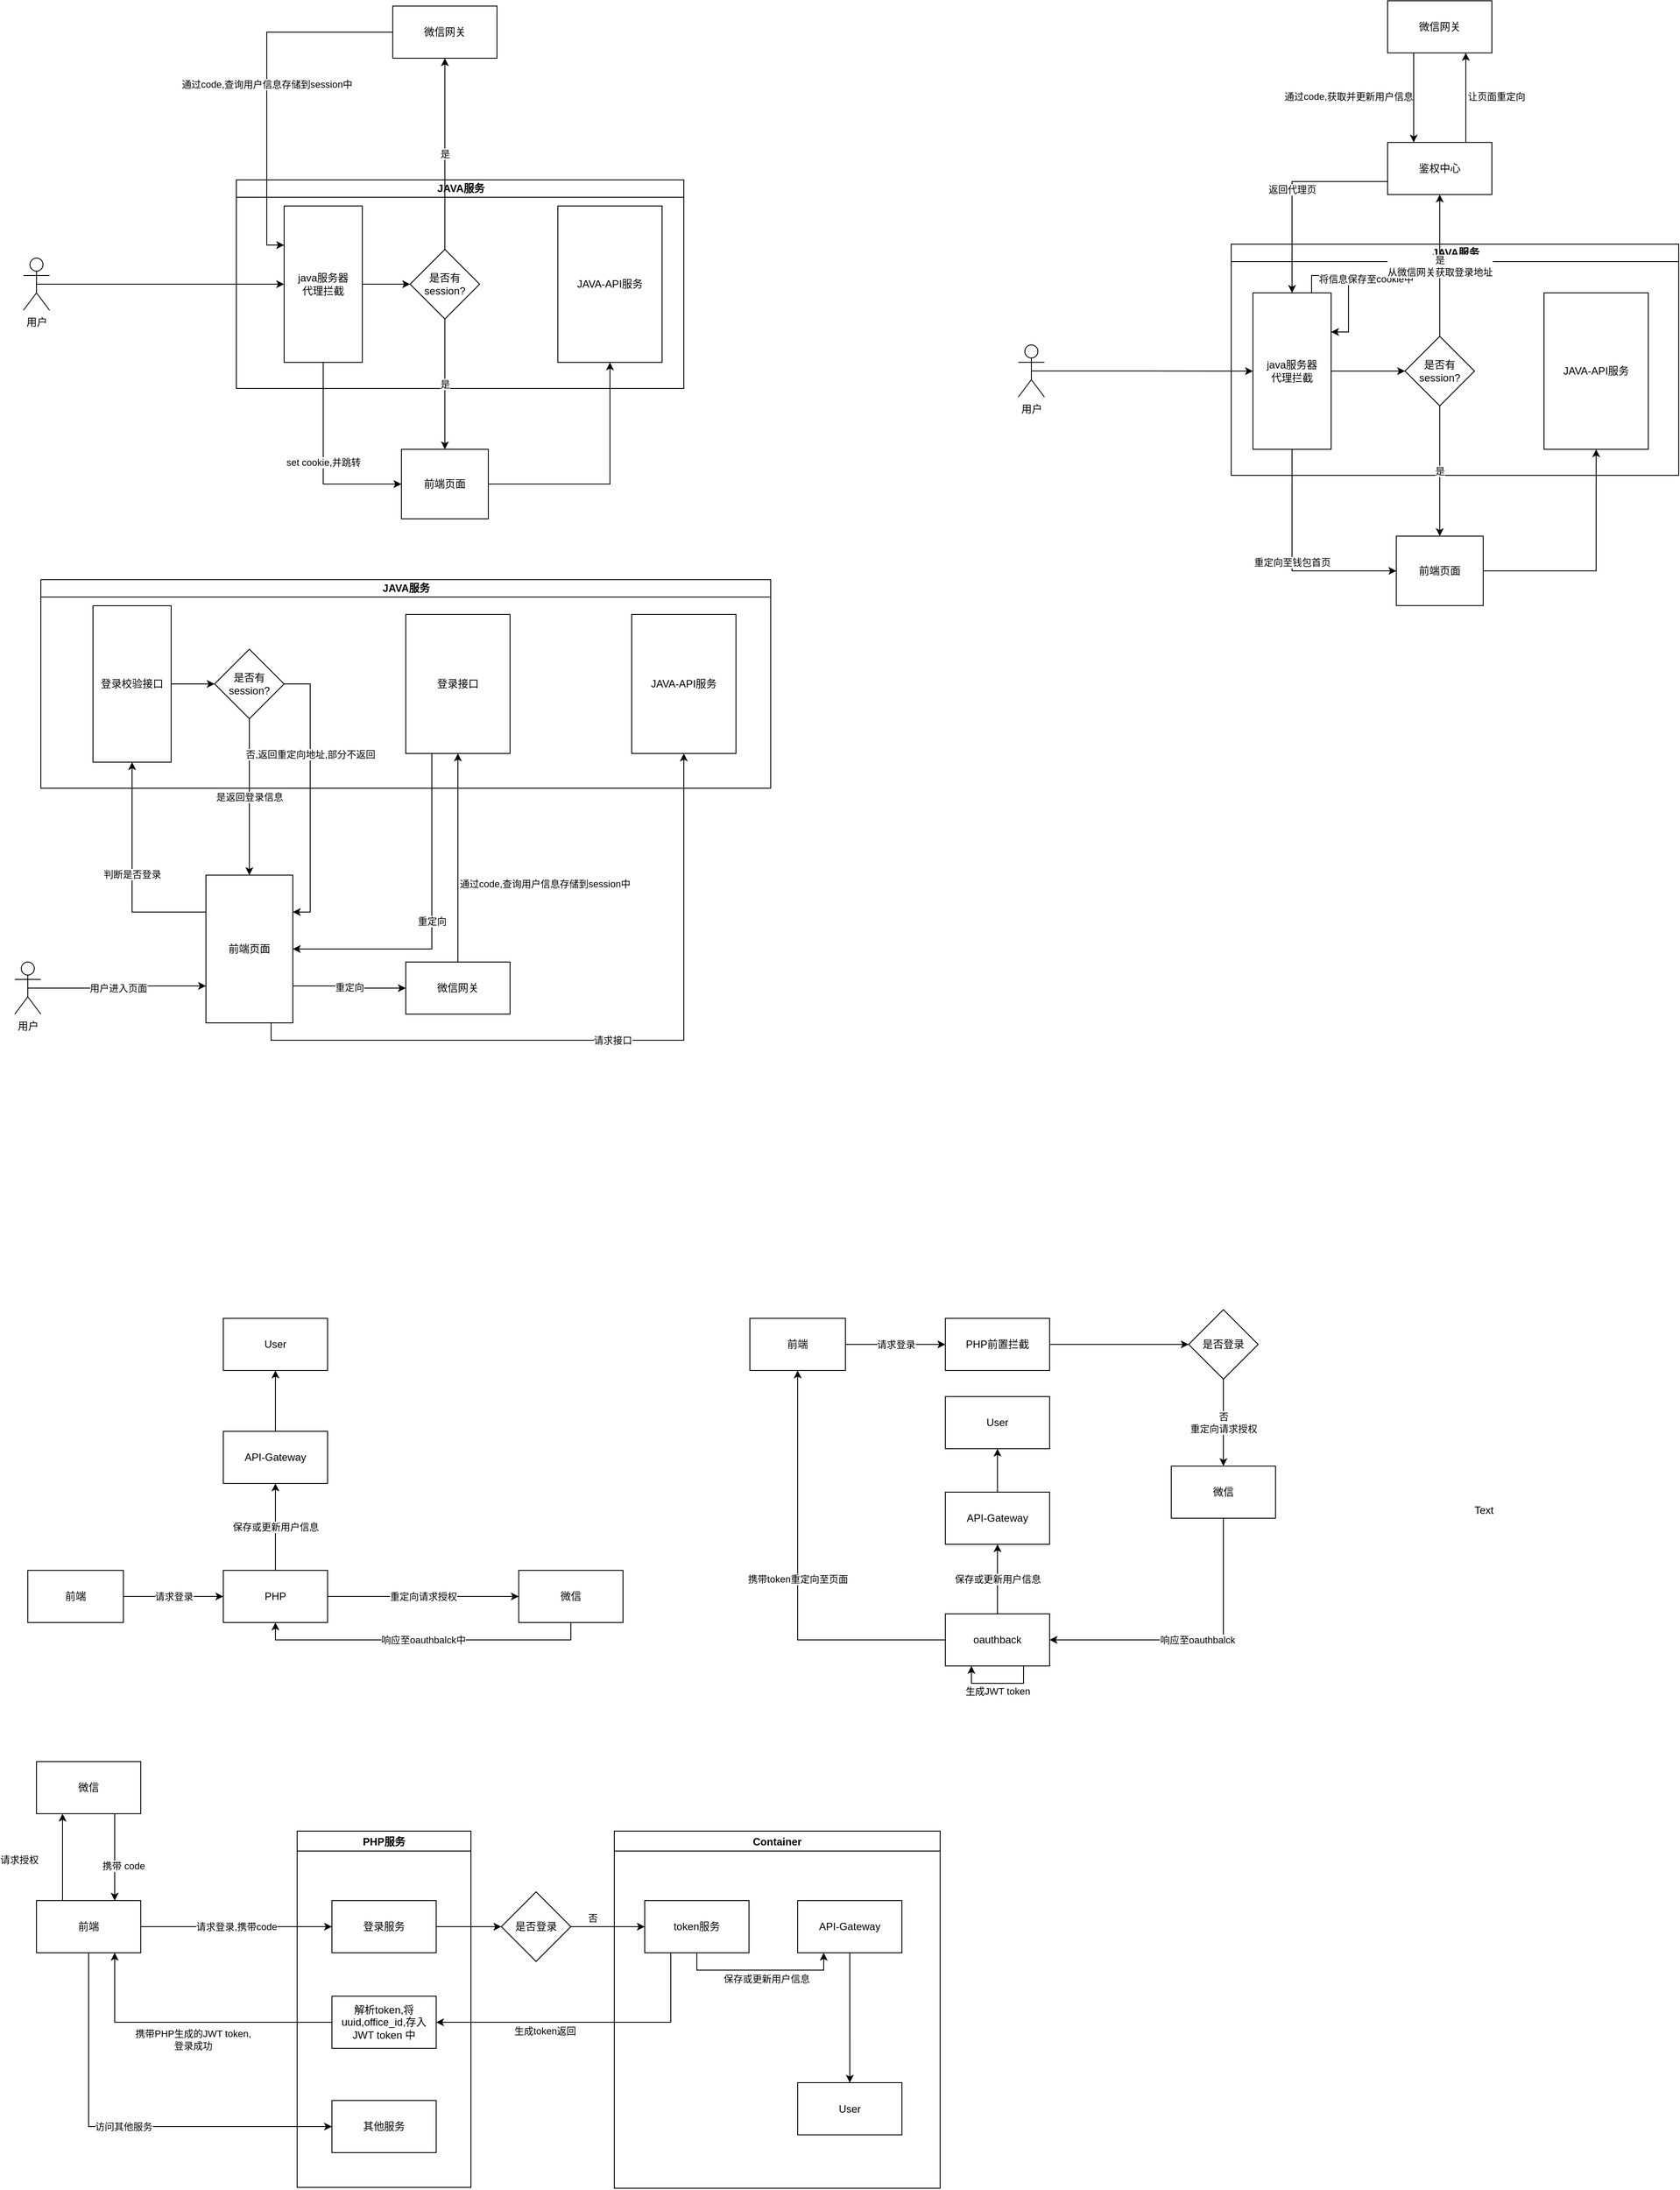 <mxfile pages="1" version="11.2.3" type="github"><diagram id="ZFBAuobEn__pr9jLAsII" name="第 1 页"><mxGraphModel dx="1422" dy="1655" grid="1" gridSize="10" guides="1" tooltips="1" connect="1" arrows="1" fold="1" page="1" pageScale="1" pageWidth="1100" pageHeight="850" background="#FFFFFF" math="0" shadow="0"><root><mxCell id="0"/><mxCell id="1" parent="0"/><mxCell id="5YqJo6QiYUOueP3mv-Mx-4" value="set cookie,并跳转" style="edgeStyle=orthogonalEdgeStyle;rounded=0;orthogonalLoop=1;jettySize=auto;html=1;exitX=0.5;exitY=1;exitDx=0;exitDy=0;entryX=0;entryY=0.5;entryDx=0;entryDy=0;" parent="1" source="5YqJo6QiYUOueP3mv-Mx-1" target="5YqJo6QiYUOueP3mv-Mx-2" edge="1"><mxGeometry relative="1" as="geometry"/></mxCell><mxCell id="5YqJo6QiYUOueP3mv-Mx-6" style="edgeStyle=orthogonalEdgeStyle;rounded=0;orthogonalLoop=1;jettySize=auto;html=1;exitX=1;exitY=0.5;exitDx=0;exitDy=0;entryX=0.5;entryY=1;entryDx=0;entryDy=0;" parent="1" source="5YqJo6QiYUOueP3mv-Mx-2" target="5YqJo6QiYUOueP3mv-Mx-5" edge="1"><mxGeometry relative="1" as="geometry"/></mxCell><mxCell id="5YqJo6QiYUOueP3mv-Mx-2" value="前端页面" style="rounded=0;whiteSpace=wrap;html=1;" parent="1" vertex="1"><mxGeometry x="630" y="360" width="100" height="80" as="geometry"/></mxCell><mxCell id="5YqJo6QiYUOueP3mv-Mx-31" value="JAVA服务" style="swimlane;html=1;startSize=20;horizontal=1;containerType=tree;" parent="1" vertex="1"><mxGeometry x="440" y="50" width="515" height="240" as="geometry"/></mxCell><mxCell id="AHeOL8gglu6n_5h1qj5--10" style="edgeStyle=orthogonalEdgeStyle;rounded=0;orthogonalLoop=1;jettySize=auto;html=1;exitX=1;exitY=0.5;exitDx=0;exitDy=0;entryX=0;entryY=0.5;entryDx=0;entryDy=0;" parent="5YqJo6QiYUOueP3mv-Mx-31" source="5YqJo6QiYUOueP3mv-Mx-1" target="AHeOL8gglu6n_5h1qj5--2" edge="1"><mxGeometry relative="1" as="geometry"/></mxCell><mxCell id="5YqJo6QiYUOueP3mv-Mx-1" value="java服务器&lt;br&gt;代理拦截" style="rounded=0;whiteSpace=wrap;html=1;" parent="5YqJo6QiYUOueP3mv-Mx-31" vertex="1"><mxGeometry x="55" y="30" width="90" height="180" as="geometry"/></mxCell><mxCell id="5YqJo6QiYUOueP3mv-Mx-5" value="JAVA-API服务" style="rounded=0;whiteSpace=wrap;html=1;" parent="5YqJo6QiYUOueP3mv-Mx-31" vertex="1"><mxGeometry x="370" y="30" width="120" height="180" as="geometry"/></mxCell><mxCell id="AHeOL8gglu6n_5h1qj5--2" value="是否有session?" style="rhombus;whiteSpace=wrap;html=1;" parent="5YqJo6QiYUOueP3mv-Mx-31" vertex="1"><mxGeometry x="200" y="80" width="80" height="80" as="geometry"/></mxCell><mxCell id="AHeOL8gglu6n_5h1qj5--3" value="是" style="edgeStyle=orthogonalEdgeStyle;rounded=0;orthogonalLoop=1;jettySize=auto;html=1;exitX=0.5;exitY=0;exitDx=0;exitDy=0;" parent="5YqJo6QiYUOueP3mv-Mx-31" source="AHeOL8gglu6n_5h1qj5--2" edge="1"><mxGeometry relative="1" as="geometry"><mxPoint x="240" y="-140" as="targetPoint"/></mxGeometry></mxCell><mxCell id="5YqJo6QiYUOueP3mv-Mx-35" style="edgeStyle=orthogonalEdgeStyle;rounded=0;orthogonalLoop=1;jettySize=auto;html=1;exitX=0.5;exitY=0.5;exitDx=0;exitDy=0;exitPerimeter=0;entryX=0;entryY=0.5;entryDx=0;entryDy=0;" parent="1" source="5YqJo6QiYUOueP3mv-Mx-32" target="5YqJo6QiYUOueP3mv-Mx-1" edge="1"><mxGeometry relative="1" as="geometry"><mxPoint x="380" y="180" as="targetPoint"/></mxGeometry></mxCell><mxCell id="5YqJo6QiYUOueP3mv-Mx-32" value="用户" style="shape=umlActor;verticalLabelPosition=bottom;labelBackgroundColor=#ffffff;verticalAlign=top;html=1;outlineConnect=0;" parent="1" vertex="1"><mxGeometry x="195" y="140" width="30" height="60" as="geometry"/></mxCell><mxCell id="AHeOL8gglu6n_5h1qj5--4" value="是" style="edgeStyle=orthogonalEdgeStyle;rounded=0;orthogonalLoop=1;jettySize=auto;html=1;exitX=0.5;exitY=1;exitDx=0;exitDy=0;entryX=0.5;entryY=0;entryDx=0;entryDy=0;" parent="1" source="AHeOL8gglu6n_5h1qj5--2" target="5YqJo6QiYUOueP3mv-Mx-2" edge="1"><mxGeometry relative="1" as="geometry"/></mxCell><mxCell id="AHeOL8gglu6n_5h1qj5--12" value="通过code,查询用户信息存储到session中" style="edgeStyle=orthogonalEdgeStyle;rounded=0;orthogonalLoop=1;jettySize=auto;html=1;exitX=0;exitY=0.5;exitDx=0;exitDy=0;entryX=0;entryY=0.25;entryDx=0;entryDy=0;" parent="1" source="AHeOL8gglu6n_5h1qj5--11" target="5YqJo6QiYUOueP3mv-Mx-1" edge="1"><mxGeometry relative="1" as="geometry"/></mxCell><mxCell id="AHeOL8gglu6n_5h1qj5--11" value="微信网关" style="rounded=0;whiteSpace=wrap;html=1;" parent="1" vertex="1"><mxGeometry x="620" y="-150" width="120" height="60" as="geometry"/></mxCell><mxCell id="AHeOL8gglu6n_5h1qj5--15" value="请求接口" style="edgeStyle=orthogonalEdgeStyle;rounded=0;orthogonalLoop=1;jettySize=auto;html=1;exitX=0.75;exitY=1;exitDx=0;exitDy=0;entryX=0.5;entryY=1;entryDx=0;entryDy=0;" parent="1" source="AHeOL8gglu6n_5h1qj5--16" target="AHeOL8gglu6n_5h1qj5--20" edge="1"><mxGeometry relative="1" as="geometry"/></mxCell><mxCell id="AHeOL8gglu6n_5h1qj5--74" value="判断是否登录" style="edgeStyle=orthogonalEdgeStyle;rounded=0;orthogonalLoop=1;jettySize=auto;html=1;exitX=0;exitY=0.25;exitDx=0;exitDy=0;entryX=0.5;entryY=1;entryDx=0;entryDy=0;" parent="1" source="AHeOL8gglu6n_5h1qj5--16" target="AHeOL8gglu6n_5h1qj5--19" edge="1"><mxGeometry relative="1" as="geometry"/></mxCell><mxCell id="AHeOL8gglu6n_5h1qj5--87" value="重定向" style="edgeStyle=orthogonalEdgeStyle;rounded=0;orthogonalLoop=1;jettySize=auto;html=1;exitX=1;exitY=0.75;exitDx=0;exitDy=0;entryX=0;entryY=0.5;entryDx=0;entryDy=0;" parent="1" source="AHeOL8gglu6n_5h1qj5--16" target="AHeOL8gglu6n_5h1qj5--27" edge="1"><mxGeometry relative="1" as="geometry"/></mxCell><mxCell id="AHeOL8gglu6n_5h1qj5--16" value="前端页面" style="rounded=0;whiteSpace=wrap;html=1;" parent="1" vertex="1"><mxGeometry x="405" y="850" width="100" height="170" as="geometry"/></mxCell><mxCell id="AHeOL8gglu6n_5h1qj5--17" value="JAVA服务" style="swimlane;html=1;startSize=20;horizontal=1;containerType=tree;" parent="1" vertex="1"><mxGeometry x="215" y="510" width="840" height="240" as="geometry"/></mxCell><mxCell id="AHeOL8gglu6n_5h1qj5--18" style="edgeStyle=orthogonalEdgeStyle;rounded=0;orthogonalLoop=1;jettySize=auto;html=1;exitX=1;exitY=0.5;exitDx=0;exitDy=0;entryX=0;entryY=0.5;entryDx=0;entryDy=0;" parent="AHeOL8gglu6n_5h1qj5--17" source="AHeOL8gglu6n_5h1qj5--19" target="AHeOL8gglu6n_5h1qj5--21" edge="1"><mxGeometry relative="1" as="geometry"/></mxCell><mxCell id="AHeOL8gglu6n_5h1qj5--19" value="登录校验接口" style="rounded=0;whiteSpace=wrap;html=1;" parent="AHeOL8gglu6n_5h1qj5--17" vertex="1"><mxGeometry x="60" y="30" width="90" height="180" as="geometry"/></mxCell><mxCell id="AHeOL8gglu6n_5h1qj5--20" value="JAVA-API服务" style="rounded=0;whiteSpace=wrap;html=1;" parent="AHeOL8gglu6n_5h1qj5--17" vertex="1"><mxGeometry x="680" y="40" width="120" height="160" as="geometry"/></mxCell><mxCell id="AHeOL8gglu6n_5h1qj5--21" value="是否有session?" style="rhombus;whiteSpace=wrap;html=1;" parent="AHeOL8gglu6n_5h1qj5--17" vertex="1"><mxGeometry x="200" y="80" width="80" height="80" as="geometry"/></mxCell><mxCell id="AHeOL8gglu6n_5h1qj5--81" value="登录接口" style="rounded=0;whiteSpace=wrap;html=1;" parent="AHeOL8gglu6n_5h1qj5--17" vertex="1"><mxGeometry x="420" y="40" width="120" height="160" as="geometry"/></mxCell><mxCell id="AHeOL8gglu6n_5h1qj5--23" value="用户进入页面" style="edgeStyle=orthogonalEdgeStyle;rounded=0;orthogonalLoop=1;jettySize=auto;html=1;exitX=0.5;exitY=0.5;exitDx=0;exitDy=0;exitPerimeter=0;entryX=0;entryY=0.75;entryDx=0;entryDy=0;" parent="1" source="AHeOL8gglu6n_5h1qj5--24" target="AHeOL8gglu6n_5h1qj5--16" edge="1"><mxGeometry relative="1" as="geometry"><mxPoint x="187" y="640" as="targetPoint"/></mxGeometry></mxCell><mxCell id="AHeOL8gglu6n_5h1qj5--24" value="用户" style="shape=umlActor;verticalLabelPosition=bottom;labelBackgroundColor=#ffffff;verticalAlign=top;html=1;outlineConnect=0;" parent="1" vertex="1"><mxGeometry x="185" y="950" width="30" height="60" as="geometry"/></mxCell><mxCell id="AHeOL8gglu6n_5h1qj5--25" value="是返回登录信息" style="edgeStyle=orthogonalEdgeStyle;rounded=0;orthogonalLoop=1;jettySize=auto;html=1;exitX=0.5;exitY=1;exitDx=0;exitDy=0;entryX=0.5;entryY=0;entryDx=0;entryDy=0;" parent="1" source="AHeOL8gglu6n_5h1qj5--21" target="AHeOL8gglu6n_5h1qj5--16" edge="1"><mxGeometry relative="1" as="geometry"/></mxCell><mxCell id="AHeOL8gglu6n_5h1qj5--26" value="通过code,查询用户信息存储到session中" style="edgeStyle=orthogonalEdgeStyle;rounded=0;orthogonalLoop=1;jettySize=auto;html=1;exitX=0.5;exitY=0;exitDx=0;exitDy=0;entryX=0.5;entryY=1;entryDx=0;entryDy=0;" parent="1" source="AHeOL8gglu6n_5h1qj5--27" target="AHeOL8gglu6n_5h1qj5--81" edge="1"><mxGeometry x="-0.25" y="-100" relative="1" as="geometry"><mxPoint as="offset"/></mxGeometry></mxCell><mxCell id="AHeOL8gglu6n_5h1qj5--27" value="微信网关" style="rounded=0;whiteSpace=wrap;html=1;" parent="1" vertex="1"><mxGeometry x="635" y="950" width="120" height="60" as="geometry"/></mxCell><mxCell id="AHeOL8gglu6n_5h1qj5--22" value="否,返回重定向地址,部分不返回" style="edgeStyle=orthogonalEdgeStyle;rounded=0;orthogonalLoop=1;jettySize=auto;html=1;exitX=1;exitY=0.5;exitDx=0;exitDy=0;entryX=1;entryY=0.25;entryDx=0;entryDy=0;" parent="1" source="AHeOL8gglu6n_5h1qj5--21" target="AHeOL8gglu6n_5h1qj5--16" edge="1"><mxGeometry x="-0.294" relative="1" as="geometry"><mxPoint x="487" y="370" as="targetPoint"/><mxPoint as="offset"/></mxGeometry></mxCell><mxCell id="AHeOL8gglu6n_5h1qj5--89" value="重定向" style="edgeStyle=orthogonalEdgeStyle;rounded=0;orthogonalLoop=1;jettySize=auto;html=1;exitX=0.25;exitY=1;exitDx=0;exitDy=0;entryX=1;entryY=0.5;entryDx=0;entryDy=0;" parent="1" source="AHeOL8gglu6n_5h1qj5--81" target="AHeOL8gglu6n_5h1qj5--16" edge="1"><mxGeometry relative="1" as="geometry"/></mxCell><mxCell id="AHeOL8gglu6n_5h1qj5--90" value="重定向至钱包首页" style="edgeStyle=orthogonalEdgeStyle;rounded=0;orthogonalLoop=1;jettySize=auto;html=1;exitX=0.5;exitY=1;exitDx=0;exitDy=0;entryX=0;entryY=0.5;entryDx=0;entryDy=0;" parent="1" source="AHeOL8gglu6n_5h1qj5--95" target="AHeOL8gglu6n_5h1qj5--92" edge="1"><mxGeometry relative="1" as="geometry"/></mxCell><mxCell id="AHeOL8gglu6n_5h1qj5--91" style="edgeStyle=orthogonalEdgeStyle;rounded=0;orthogonalLoop=1;jettySize=auto;html=1;exitX=1;exitY=0.5;exitDx=0;exitDy=0;entryX=0.5;entryY=1;entryDx=0;entryDy=0;" parent="1" source="AHeOL8gglu6n_5h1qj5--92" target="AHeOL8gglu6n_5h1qj5--96" edge="1"><mxGeometry relative="1" as="geometry"/></mxCell><mxCell id="AHeOL8gglu6n_5h1qj5--92" value="前端页面" style="rounded=0;whiteSpace=wrap;html=1;" parent="1" vertex="1"><mxGeometry x="1775" y="459.882" width="100" height="80" as="geometry"/></mxCell><mxCell id="AHeOL8gglu6n_5h1qj5--93" value="JAVA服务" style="swimlane;html=1;startSize=20;horizontal=1;containerType=tree;" parent="1" vertex="1"><mxGeometry x="1585" y="124" width="515" height="266" as="geometry"/></mxCell><mxCell id="AHeOL8gglu6n_5h1qj5--94" style="edgeStyle=orthogonalEdgeStyle;rounded=0;orthogonalLoop=1;jettySize=auto;html=1;exitX=1;exitY=0.5;exitDx=0;exitDy=0;entryX=0;entryY=0.5;entryDx=0;entryDy=0;" parent="AHeOL8gglu6n_5h1qj5--93" source="AHeOL8gglu6n_5h1qj5--95" target="AHeOL8gglu6n_5h1qj5--97" edge="1"><mxGeometry relative="1" as="geometry"/></mxCell><mxCell id="AHeOL8gglu6n_5h1qj5--95" value="java服务器&lt;br&gt;代理拦截" style="rounded=0;whiteSpace=wrap;html=1;" parent="AHeOL8gglu6n_5h1qj5--93" vertex="1"><mxGeometry x="25" y="56" width="90" height="180" as="geometry"/></mxCell><mxCell id="AHeOL8gglu6n_5h1qj5--96" value="JAVA-API服务" style="rounded=0;whiteSpace=wrap;html=1;" parent="AHeOL8gglu6n_5h1qj5--93" vertex="1"><mxGeometry x="360" y="56" width="120" height="180" as="geometry"/></mxCell><mxCell id="AHeOL8gglu6n_5h1qj5--97" value="是否有session?" style="rhombus;whiteSpace=wrap;html=1;" parent="AHeOL8gglu6n_5h1qj5--93" vertex="1"><mxGeometry x="200" y="106" width="80" height="80" as="geometry"/></mxCell><mxCell id="7YUyUTZiiHRfd_NwA4ak-49" value="将信息保存至cookie中" style="edgeStyle=orthogonalEdgeStyle;rounded=0;orthogonalLoop=1;jettySize=auto;html=1;exitX=0.75;exitY=0;exitDx=0;exitDy=0;entryX=1;entryY=0.25;entryDx=0;entryDy=0;" edge="1" parent="AHeOL8gglu6n_5h1qj5--93" source="AHeOL8gglu6n_5h1qj5--95" target="AHeOL8gglu6n_5h1qj5--95"><mxGeometry x="-0.102" y="20" relative="1" as="geometry"><mxPoint as="offset"/></mxGeometry></mxCell><mxCell id="AHeOL8gglu6n_5h1qj5--99" style="edgeStyle=orthogonalEdgeStyle;rounded=0;orthogonalLoop=1;jettySize=auto;html=1;exitX=0.5;exitY=0.5;exitDx=0;exitDy=0;exitPerimeter=0;entryX=0;entryY=0.5;entryDx=0;entryDy=0;" parent="1" source="AHeOL8gglu6n_5h1qj5--100" target="AHeOL8gglu6n_5h1qj5--95" edge="1"><mxGeometry relative="1" as="geometry"><mxPoint x="1525" y="279.882" as="targetPoint"/></mxGeometry></mxCell><mxCell id="AHeOL8gglu6n_5h1qj5--100" value="用户" style="shape=umlActor;verticalLabelPosition=bottom;labelBackgroundColor=#ffffff;verticalAlign=top;html=1;outlineConnect=0;" parent="1" vertex="1"><mxGeometry x="1340" y="239.882" width="30" height="60" as="geometry"/></mxCell><mxCell id="AHeOL8gglu6n_5h1qj5--101" value="是" style="edgeStyle=orthogonalEdgeStyle;rounded=0;orthogonalLoop=1;jettySize=auto;html=1;exitX=0.5;exitY=1;exitDx=0;exitDy=0;entryX=0.5;entryY=0;entryDx=0;entryDy=0;" parent="1" source="AHeOL8gglu6n_5h1qj5--97" target="AHeOL8gglu6n_5h1qj5--92" edge="1"><mxGeometry relative="1" as="geometry"/></mxCell><mxCell id="AHeOL8gglu6n_5h1qj5--102" value="通过code,获取并更新用户信息" style="edgeStyle=orthogonalEdgeStyle;rounded=0;orthogonalLoop=1;jettySize=auto;html=1;exitX=0.25;exitY=1;exitDx=0;exitDy=0;entryX=0.25;entryY=0;entryDx=0;entryDy=0;" parent="1" source="7YUyUTZiiHRfd_NwA4ak-44" target="AHeOL8gglu6n_5h1qj5--103" edge="1"><mxGeometry x="-0.029" y="-75" relative="1" as="geometry"><mxPoint as="offset"/></mxGeometry></mxCell><mxCell id="7YUyUTZiiHRfd_NwA4ak-47" value="让页面重定向" style="edgeStyle=orthogonalEdgeStyle;rounded=0;orthogonalLoop=1;jettySize=auto;html=1;exitX=0.75;exitY=0;exitDx=0;exitDy=0;entryX=0.75;entryY=1;entryDx=0;entryDy=0;" edge="1" parent="1" source="AHeOL8gglu6n_5h1qj5--103" target="7YUyUTZiiHRfd_NwA4ak-44"><mxGeometry x="0.029" y="-35" relative="1" as="geometry"><mxPoint as="offset"/></mxGeometry></mxCell><mxCell id="7YUyUTZiiHRfd_NwA4ak-48" value="返回代理页" style="edgeStyle=orthogonalEdgeStyle;rounded=0;orthogonalLoop=1;jettySize=auto;html=1;exitX=0;exitY=0.75;exitDx=0;exitDy=0;entryX=0.5;entryY=0;entryDx=0;entryDy=0;" edge="1" parent="1" source="AHeOL8gglu6n_5h1qj5--103" target="AHeOL8gglu6n_5h1qj5--95"><mxGeometry relative="1" as="geometry"/></mxCell><mxCell id="AHeOL8gglu6n_5h1qj5--103" value="鉴权中心" style="rounded=0;whiteSpace=wrap;html=1;" parent="1" vertex="1"><mxGeometry x="1765" y="6.882" width="120" height="60" as="geometry"/></mxCell><mxCell id="AHeOL8gglu6n_5h1qj5--107" value="请求登录" style="edgeStyle=orthogonalEdgeStyle;rounded=0;orthogonalLoop=1;jettySize=auto;html=1;exitX=1;exitY=0.5;exitDx=0;exitDy=0;entryX=0;entryY=0.5;entryDx=0;entryDy=0;" parent="1" source="AHeOL8gglu6n_5h1qj5--104" target="AHeOL8gglu6n_5h1qj5--105" edge="1"><mxGeometry relative="1" as="geometry"/></mxCell><mxCell id="AHeOL8gglu6n_5h1qj5--104" value="前端" style="rounded=0;whiteSpace=wrap;html=1;" parent="1" vertex="1"><mxGeometry x="200" y="1650" width="110" height="60" as="geometry"/></mxCell><mxCell id="AHeOL8gglu6n_5h1qj5--108" value="重定向请求授权" style="edgeStyle=orthogonalEdgeStyle;rounded=0;orthogonalLoop=1;jettySize=auto;html=1;exitX=1;exitY=0.5;exitDx=0;exitDy=0;entryX=0;entryY=0.5;entryDx=0;entryDy=0;" parent="1" source="AHeOL8gglu6n_5h1qj5--105" target="AHeOL8gglu6n_5h1qj5--109" edge="1"><mxGeometry relative="1" as="geometry"><mxPoint x="660" y="1720" as="targetPoint"/></mxGeometry></mxCell><mxCell id="AHeOL8gglu6n_5h1qj5--112" value="保存或更新用户信息" style="edgeStyle=orthogonalEdgeStyle;rounded=0;orthogonalLoop=1;jettySize=auto;html=1;exitX=0.5;exitY=0;exitDx=0;exitDy=0;entryX=0.5;entryY=1;entryDx=0;entryDy=0;" parent="1" source="AHeOL8gglu6n_5h1qj5--105" target="AHeOL8gglu6n_5h1qj5--113" edge="1"><mxGeometry relative="1" as="geometry"><mxPoint x="485" y="1580" as="targetPoint"/></mxGeometry></mxCell><mxCell id="AHeOL8gglu6n_5h1qj5--105" value="PHP" style="rounded=0;whiteSpace=wrap;html=1;" parent="1" vertex="1"><mxGeometry x="425" y="1650" width="120" height="60" as="geometry"/></mxCell><mxCell id="AHeOL8gglu6n_5h1qj5--110" value="响应至oauthbalck中" style="edgeStyle=orthogonalEdgeStyle;rounded=0;orthogonalLoop=1;jettySize=auto;html=1;exitX=0.5;exitY=1;exitDx=0;exitDy=0;entryX=0.5;entryY=1;entryDx=0;entryDy=0;" parent="1" source="AHeOL8gglu6n_5h1qj5--109" target="AHeOL8gglu6n_5h1qj5--105" edge="1"><mxGeometry relative="1" as="geometry"/></mxCell><mxCell id="AHeOL8gglu6n_5h1qj5--109" value="微信" style="rounded=0;whiteSpace=wrap;html=1;" parent="1" vertex="1"><mxGeometry x="765" y="1650" width="120" height="60" as="geometry"/></mxCell><mxCell id="AHeOL8gglu6n_5h1qj5--111" value="User" style="rounded=0;whiteSpace=wrap;html=1;" parent="1" vertex="1"><mxGeometry x="425" y="1360" width="120" height="60" as="geometry"/></mxCell><mxCell id="AHeOL8gglu6n_5h1qj5--115" style="edgeStyle=orthogonalEdgeStyle;rounded=0;orthogonalLoop=1;jettySize=auto;html=1;exitX=0.5;exitY=0;exitDx=0;exitDy=0;entryX=0.5;entryY=1;entryDx=0;entryDy=0;" parent="1" source="AHeOL8gglu6n_5h1qj5--113" target="AHeOL8gglu6n_5h1qj5--111" edge="1"><mxGeometry relative="1" as="geometry"/></mxCell><mxCell id="AHeOL8gglu6n_5h1qj5--113" value="API-Gateway" style="rounded=0;whiteSpace=wrap;html=1;" parent="1" vertex="1"><mxGeometry x="425" y="1490" width="120" height="60" as="geometry"/></mxCell><mxCell id="AHeOL8gglu6n_5h1qj5--116" value="请求登录" style="edgeStyle=orthogonalEdgeStyle;rounded=0;orthogonalLoop=1;jettySize=auto;html=1;exitX=1;exitY=0.5;exitDx=0;exitDy=0;entryX=0;entryY=0.5;entryDx=0;entryDy=0;" parent="1" source="AHeOL8gglu6n_5h1qj5--117" target="AHeOL8gglu6n_5h1qj5--120" edge="1"><mxGeometry relative="1" as="geometry"/></mxCell><mxCell id="AHeOL8gglu6n_5h1qj5--117" value="前端" style="rounded=0;whiteSpace=wrap;html=1;" parent="1" vertex="1"><mxGeometry x="1031" y="1360" width="110" height="60" as="geometry"/></mxCell><mxCell id="AHeOL8gglu6n_5h1qj5--118" value="否&lt;br&gt;重定向请求授权" style="edgeStyle=orthogonalEdgeStyle;rounded=0;orthogonalLoop=1;jettySize=auto;html=1;entryX=0.5;entryY=0;entryDx=0;entryDy=0;exitX=0.5;exitY=1;exitDx=0;exitDy=0;" parent="1" source="AHeOL8gglu6n_5h1qj5--126" target="AHeOL8gglu6n_5h1qj5--122" edge="1"><mxGeometry relative="1" as="geometry"><mxPoint x="1491" y="1430" as="targetPoint"/><mxPoint x="1666" y="1390" as="sourcePoint"/></mxGeometry></mxCell><mxCell id="AHeOL8gglu6n_5h1qj5--119" value="保存或更新用户信息" style="edgeStyle=orthogonalEdgeStyle;rounded=0;orthogonalLoop=1;jettySize=auto;html=1;exitX=0.5;exitY=0;exitDx=0;exitDy=0;entryX=0.5;entryY=1;entryDx=0;entryDy=0;" parent="1" source="AHeOL8gglu6n_5h1qj5--129" target="AHeOL8gglu6n_5h1qj5--125" edge="1"><mxGeometry relative="1" as="geometry"><mxPoint x="1316" y="1290" as="targetPoint"/></mxGeometry></mxCell><mxCell id="AHeOL8gglu6n_5h1qj5--127" style="edgeStyle=orthogonalEdgeStyle;rounded=0;orthogonalLoop=1;jettySize=auto;html=1;exitX=1;exitY=0.5;exitDx=0;exitDy=0;" parent="1" source="AHeOL8gglu6n_5h1qj5--120" target="AHeOL8gglu6n_5h1qj5--126" edge="1"><mxGeometry relative="1" as="geometry"/></mxCell><mxCell id="AHeOL8gglu6n_5h1qj5--120" value="PHP前置拦截" style="rounded=0;whiteSpace=wrap;html=1;" parent="1" vertex="1"><mxGeometry x="1256" y="1360" width="120" height="60" as="geometry"/></mxCell><mxCell id="AHeOL8gglu6n_5h1qj5--121" value="响应至oauthbalck" style="edgeStyle=orthogonalEdgeStyle;rounded=0;orthogonalLoop=1;jettySize=auto;html=1;exitX=0.5;exitY=1;exitDx=0;exitDy=0;entryX=1;entryY=0.5;entryDx=0;entryDy=0;" parent="1" source="AHeOL8gglu6n_5h1qj5--122" target="AHeOL8gglu6n_5h1qj5--129" edge="1"><mxGeometry relative="1" as="geometry"/></mxCell><mxCell id="AHeOL8gglu6n_5h1qj5--122" value="微信" style="rounded=0;whiteSpace=wrap;html=1;" parent="1" vertex="1"><mxGeometry x="1516" y="1530" width="120" height="60" as="geometry"/></mxCell><mxCell id="AHeOL8gglu6n_5h1qj5--123" value="User" style="rounded=0;whiteSpace=wrap;html=1;" parent="1" vertex="1"><mxGeometry x="1256" y="1450" width="120" height="60" as="geometry"/></mxCell><mxCell id="AHeOL8gglu6n_5h1qj5--124" style="edgeStyle=orthogonalEdgeStyle;rounded=0;orthogonalLoop=1;jettySize=auto;html=1;exitX=0.5;exitY=0;exitDx=0;exitDy=0;entryX=0.5;entryY=1;entryDx=0;entryDy=0;" parent="1" source="AHeOL8gglu6n_5h1qj5--125" target="AHeOL8gglu6n_5h1qj5--123" edge="1"><mxGeometry relative="1" as="geometry"/></mxCell><mxCell id="AHeOL8gglu6n_5h1qj5--125" value="API-Gateway" style="rounded=0;whiteSpace=wrap;html=1;" parent="1" vertex="1"><mxGeometry x="1256" y="1560" width="120" height="60" as="geometry"/></mxCell><mxCell id="AHeOL8gglu6n_5h1qj5--126" value="是否登录" style="rhombus;whiteSpace=wrap;html=1;" parent="1" vertex="1"><mxGeometry x="1536" y="1350" width="80" height="80" as="geometry"/></mxCell><mxCell id="AHeOL8gglu6n_5h1qj5--130" value="携带token重定向至页面" style="edgeStyle=orthogonalEdgeStyle;rounded=0;orthogonalLoop=1;jettySize=auto;html=1;exitX=0;exitY=0.5;exitDx=0;exitDy=0;entryX=0.5;entryY=1;entryDx=0;entryDy=0;" parent="1" source="AHeOL8gglu6n_5h1qj5--129" target="AHeOL8gglu6n_5h1qj5--117" edge="1"><mxGeometry relative="1" as="geometry"/></mxCell><mxCell id="AHeOL8gglu6n_5h1qj5--129" value="oauthback" style="rounded=0;whiteSpace=wrap;html=1;" parent="1" vertex="1"><mxGeometry x="1256" y="1700" width="120" height="60" as="geometry"/></mxCell><mxCell id="7YUyUTZiiHRfd_NwA4ak-43" value="生成JWT token" style="edgeStyle=orthogonalEdgeStyle;rounded=0;orthogonalLoop=1;jettySize=auto;html=1;exitX=0.75;exitY=1;exitDx=0;exitDy=0;entryX=0.25;entryY=1;entryDx=0;entryDy=0;" edge="1" parent="1" source="AHeOL8gglu6n_5h1qj5--129" target="AHeOL8gglu6n_5h1qj5--129"><mxGeometry x="0.01" y="9" relative="1" as="geometry"><mxPoint as="offset"/></mxGeometry></mxCell><mxCell id="7YUyUTZiiHRfd_NwA4ak-44" value="微信网关" style="rounded=0;whiteSpace=wrap;html=1;" vertex="1" parent="1"><mxGeometry x="1765" y="-156.118" width="120" height="60" as="geometry"/></mxCell><mxCell id="AHeOL8gglu6n_5h1qj5--98" value="是&lt;br&gt;从微信网关获取登录地址" style="edgeStyle=orthogonalEdgeStyle;rounded=0;orthogonalLoop=1;jettySize=auto;html=1;exitX=0.5;exitY=0;exitDx=0;exitDy=0;entryX=0.5;entryY=1;entryDx=0;entryDy=0;" parent="1" source="AHeOL8gglu6n_5h1qj5--97" edge="1" target="AHeOL8gglu6n_5h1qj5--103"><mxGeometry relative="1" as="geometry"><mxPoint x="1825" y="-16" as="targetPoint"/></mxGeometry></mxCell><mxCell id="7YUyUTZiiHRfd_NwA4ak-50" value="Text" style="text;html=1;resizable=0;points=[];autosize=1;align=left;verticalAlign=top;spacingTop=-4;" vertex="1" parent="1"><mxGeometry x="1863" y="1571" width="40" height="20" as="geometry"/></mxCell><mxCell id="AHeOL8gglu6n_5h1qj5--131" value="请求登录,携带code" style="edgeStyle=orthogonalEdgeStyle;rounded=0;orthogonalLoop=1;jettySize=auto;html=1;exitX=1;exitY=0.5;exitDx=0;exitDy=0;entryX=0;entryY=0.5;entryDx=0;entryDy=0;" parent="1" source="AHeOL8gglu6n_5h1qj5--132" target="AHeOL8gglu6n_5h1qj5--136" edge="1"><mxGeometry relative="1" as="geometry"/></mxCell><mxCell id="7YUyUTZiiHRfd_NwA4ak-9" value="访问其他服务" style="edgeStyle=orthogonalEdgeStyle;rounded=0;orthogonalLoop=1;jettySize=auto;html=1;exitX=0.5;exitY=1;exitDx=0;exitDy=0;entryX=0;entryY=0.5;entryDx=0;entryDy=0;" edge="1" parent="1" source="AHeOL8gglu6n_5h1qj5--132" target="AHeOL8gglu6n_5h1qj5--144"><mxGeometry relative="1" as="geometry"/></mxCell><mxCell id="AHeOL8gglu6n_5h1qj5--132" value="前端" style="rounded=0;whiteSpace=wrap;html=1;" parent="1" vertex="1"><mxGeometry x="210" y="2030" width="120" height="60" as="geometry"/></mxCell><mxCell id="AHeOL8gglu6n_5h1qj5--133" value="请求授权" style="edgeStyle=orthogonalEdgeStyle;rounded=0;orthogonalLoop=1;jettySize=auto;html=1;entryX=0.25;entryY=1;entryDx=0;entryDy=0;exitX=0.25;exitY=0;exitDx=0;exitDy=0;" parent="1" source="AHeOL8gglu6n_5h1qj5--132" target="AHeOL8gglu6n_5h1qj5--138" edge="1"><mxGeometry x="-0.063" y="50" relative="1" as="geometry"><mxPoint x="651" y="2110" as="targetPoint"/><mxPoint x="826" y="2070" as="sourcePoint"/><mxPoint as="offset"/></mxGeometry></mxCell><mxCell id="AHeOL8gglu6n_5h1qj5--135" style="edgeStyle=orthogonalEdgeStyle;rounded=0;orthogonalLoop=1;jettySize=auto;html=1;exitX=1;exitY=0.5;exitDx=0;exitDy=0;" parent="1" source="AHeOL8gglu6n_5h1qj5--136" target="AHeOL8gglu6n_5h1qj5--142" edge="1"><mxGeometry relative="1" as="geometry"/></mxCell><mxCell id="7YUyUTZiiHRfd_NwA4ak-8" value="携带PHP生成的JWT token,&lt;br&gt;登录成功" style="edgeStyle=orthogonalEdgeStyle;rounded=0;orthogonalLoop=1;jettySize=auto;html=1;exitX=0;exitY=0.5;exitDx=0;exitDy=0;entryX=0.75;entryY=1;entryDx=0;entryDy=0;" edge="1" parent="1" source="7YUyUTZiiHRfd_NwA4ak-51" target="AHeOL8gglu6n_5h1qj5--132"><mxGeometry x="-0.03" y="20" relative="1" as="geometry"><mxPoint as="offset"/></mxGeometry></mxCell><mxCell id="AHeOL8gglu6n_5h1qj5--137" value="携带 code" style="edgeStyle=orthogonalEdgeStyle;rounded=0;orthogonalLoop=1;jettySize=auto;html=1;exitX=0.75;exitY=1;exitDx=0;exitDy=0;entryX=0.75;entryY=0;entryDx=0;entryDy=0;" parent="1" source="AHeOL8gglu6n_5h1qj5--138" edge="1" target="AHeOL8gglu6n_5h1qj5--132"><mxGeometry x="0.201" y="10" relative="1" as="geometry"><mxPoint x="590" y="2410" as="targetPoint"/><mxPoint as="offset"/></mxGeometry></mxCell><mxCell id="AHeOL8gglu6n_5h1qj5--138" value="微信" style="rounded=0;whiteSpace=wrap;html=1;" parent="1" vertex="1"><mxGeometry x="210" y="1870" width="120" height="60" as="geometry"/></mxCell><mxCell id="7YUyUTZiiHRfd_NwA4ak-3" value="否" style="edgeStyle=orthogonalEdgeStyle;rounded=0;orthogonalLoop=1;jettySize=auto;html=1;exitX=1;exitY=0.5;exitDx=0;exitDy=0;entryX=0;entryY=0.5;entryDx=0;entryDy=0;" edge="1" parent="1" source="AHeOL8gglu6n_5h1qj5--142" target="7YUyUTZiiHRfd_NwA4ak-1"><mxGeometry x="-0.412" y="10" relative="1" as="geometry"><mxPoint as="offset"/></mxGeometry></mxCell><mxCell id="AHeOL8gglu6n_5h1qj5--142" value="是否登录" style="rhombus;whiteSpace=wrap;html=1;" parent="1" vertex="1"><mxGeometry x="745" y="2020" width="80" height="80" as="geometry"/></mxCell><mxCell id="7YUyUTZiiHRfd_NwA4ak-7" value="生成token返回" style="edgeStyle=orthogonalEdgeStyle;rounded=0;orthogonalLoop=1;jettySize=auto;html=1;exitX=0.25;exitY=1;exitDx=0;exitDy=0;entryX=1;entryY=0.5;entryDx=0;entryDy=0;" edge="1" parent="1" source="7YUyUTZiiHRfd_NwA4ak-1" target="7YUyUTZiiHRfd_NwA4ak-51"><mxGeometry x="0.286" y="10" relative="1" as="geometry"><mxPoint as="offset"/></mxGeometry></mxCell><mxCell id="7YUyUTZiiHRfd_NwA4ak-10" value="PHP服务" style="swimlane;" vertex="1" parent="1"><mxGeometry x="510" y="1950" width="200" height="410" as="geometry"/></mxCell><mxCell id="AHeOL8gglu6n_5h1qj5--136" value="登录服务" style="rounded=0;whiteSpace=wrap;html=1;" parent="7YUyUTZiiHRfd_NwA4ak-10" vertex="1"><mxGeometry x="40" y="80" width="120" height="60" as="geometry"/></mxCell><mxCell id="AHeOL8gglu6n_5h1qj5--144" value="其他服务" style="rounded=0;whiteSpace=wrap;html=1;" parent="7YUyUTZiiHRfd_NwA4ak-10" vertex="1"><mxGeometry x="40" y="310" width="120" height="60" as="geometry"/></mxCell><mxCell id="7YUyUTZiiHRfd_NwA4ak-51" value="解析token,将uuid,office_id,存入JWT token 中" style="rounded=0;whiteSpace=wrap;html=1;" vertex="1" parent="7YUyUTZiiHRfd_NwA4ak-10"><mxGeometry x="40" y="190" width="120" height="60" as="geometry"/></mxCell><mxCell id="7YUyUTZiiHRfd_NwA4ak-11" value="Container" style="swimlane;" vertex="1" parent="1"><mxGeometry x="875" y="1950" width="375" height="411" as="geometry"/></mxCell><mxCell id="7YUyUTZiiHRfd_NwA4ak-1" value="token服务" style="rounded=0;whiteSpace=wrap;html=1;" vertex="1" parent="7YUyUTZiiHRfd_NwA4ak-11"><mxGeometry x="35" y="80" width="120" height="60" as="geometry"/></mxCell><mxCell id="AHeOL8gglu6n_5h1qj5--141" value="API-Gateway" style="rounded=0;whiteSpace=wrap;html=1;" parent="1" vertex="1"><mxGeometry x="1086" y="2030" width="120" height="60" as="geometry"/></mxCell><mxCell id="AHeOL8gglu6n_5h1qj5--134" value="保存或更新用户信息" style="edgeStyle=orthogonalEdgeStyle;rounded=0;orthogonalLoop=1;jettySize=auto;html=1;entryX=0.25;entryY=1;entryDx=0;entryDy=0;exitX=0.5;exitY=1;exitDx=0;exitDy=0;" parent="1" target="AHeOL8gglu6n_5h1qj5--141" edge="1" source="7YUyUTZiiHRfd_NwA4ak-1"><mxGeometry x="0.075" y="-10" relative="1" as="geometry"><mxPoint x="506" y="2169.5" as="targetPoint"/><mxPoint x="506" y="2549.5" as="sourcePoint"/><mxPoint as="offset"/></mxGeometry></mxCell><mxCell id="7YUyUTZiiHRfd_NwA4ak-12" style="edgeStyle=orthogonalEdgeStyle;rounded=0;orthogonalLoop=1;jettySize=auto;html=1;exitX=0.5;exitY=1;exitDx=0;exitDy=0;entryX=0.5;entryY=0;entryDx=0;entryDy=0;" edge="1" parent="1" source="AHeOL8gglu6n_5h1qj5--141" target="AHeOL8gglu6n_5h1qj5--139"><mxGeometry relative="1" as="geometry"/></mxCell><mxCell id="AHeOL8gglu6n_5h1qj5--139" value="User" style="rounded=0;whiteSpace=wrap;html=1;" parent="1" vertex="1"><mxGeometry x="1086.029" y="2239.5" width="120" height="60" as="geometry"/></mxCell></root></mxGraphModel></diagram></mxfile>